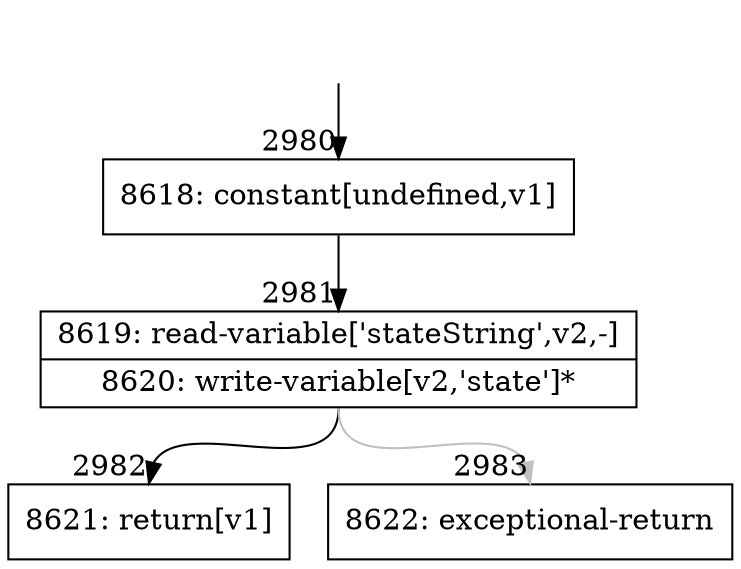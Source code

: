 digraph {
rankdir="TD"
BB_entry197[shape=none,label=""];
BB_entry197 -> BB2980 [tailport=s, headport=n, headlabel="    2980"]
BB2980 [shape=record label="{8618: constant[undefined,v1]}" ] 
BB2980 -> BB2981 [tailport=s, headport=n, headlabel="      2981"]
BB2981 [shape=record label="{8619: read-variable['stateString',v2,-]|8620: write-variable[v2,'state']*}" ] 
BB2981 -> BB2982 [tailport=s, headport=n, headlabel="      2982"]
BB2981 -> BB2983 [tailport=s, headport=n, color=gray, headlabel="      2983"]
BB2982 [shape=record label="{8621: return[v1]}" ] 
BB2983 [shape=record label="{8622: exceptional-return}" ] 
}
